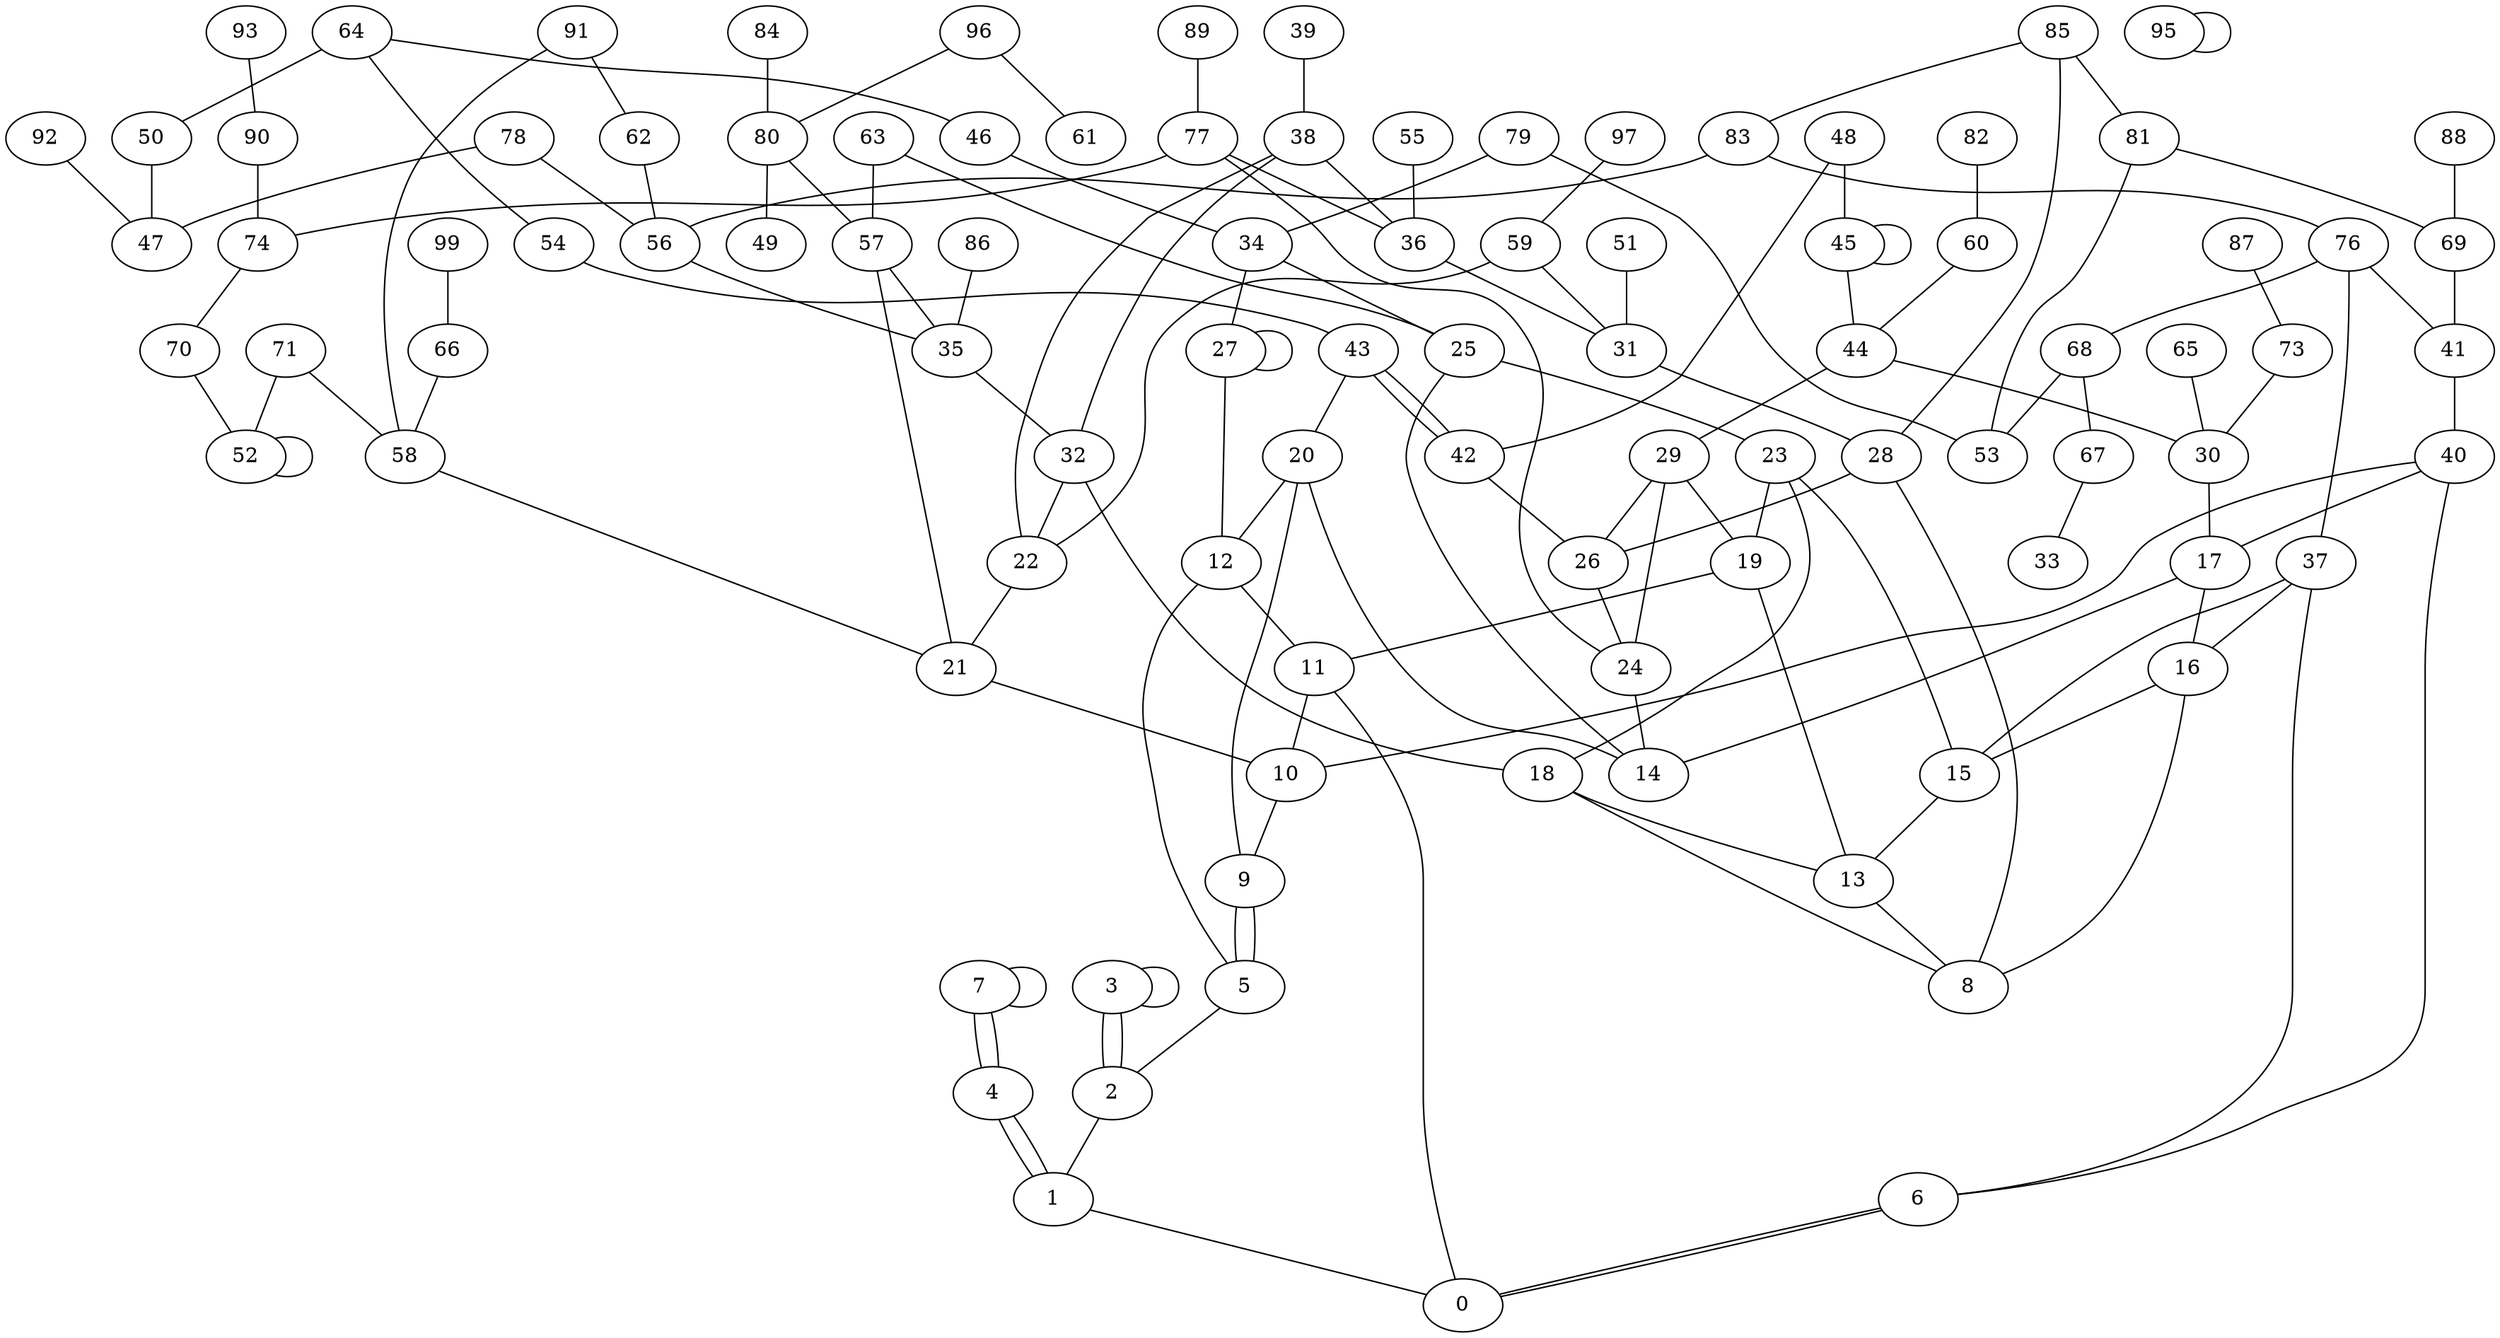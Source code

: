 graph G {
  1 -- 0;
  2 -- 1;
  3 -- 3;
  3 -- 2;
  3 -- 2;
  4 -- 1;
  4 -- 1;
  5 -- 2;
  6 -- 0;
  6 -- 0;
  7 -- 4;
  7 -- 4;
  7 -- 7;
  9 -- 5;
  9 -- 5;
  10 -- 9;
  11 -- 10;
  11 -- 0;
  12 -- 5;
  12 -- 11;
  13 -- 8;
  15 -- 13;
  16 -- 8;
  16 -- 15;
  17 -- 14;
  17 -- 16;
  18 -- 13;
  18 -- 8;
  19 -- 11;
  19 -- 13;
  20 -- 9;
  20 -- 14;
  20 -- 12;
  21 -- 10;
  22 -- 21;
  23 -- 19;
  23 -- 18;
  23 -- 15;
  24 -- 14;
  25 -- 23;
  25 -- 14;
  26 -- 24;
  27 -- 12;
  27 -- 27;
  28 -- 26;
  28 -- 8;
  29 -- 19;
  29 -- 24;
  29 -- 26;
  30 -- 17;
  31 -- 28;
  32 -- 18;
  32 -- 22;
  34 -- 27;
  34 -- 25;
  35 -- 32;
  36 -- 31;
  37 -- 6;
  37 -- 15;
  37 -- 16;
  38 -- 22;
  38 -- 32;
  38 -- 36;
  39 -- 38;
  40 -- 10;
  40 -- 6;
  40 -- 17;
  41 -- 40;
  42 -- 26;
  43 -- 42;
  43 -- 20;
  43 -- 42;
  44 -- 29;
  44 -- 30;
  45 -- 45;
  45 -- 44;
  46 -- 34;
  48 -- 45;
  48 -- 42;
  50 -- 47;
  51 -- 31;
  52 -- 52;
  54 -- 43;
  55 -- 36;
  56 -- 35;
  57 -- 35;
  57 -- 21;
  58 -- 21;
  59 -- 22;
  59 -- 31;
  60 -- 44;
  62 -- 56;
  63 -- 57;
  63 -- 25;
  64 -- 50;
  64 -- 46;
  64 -- 54;
  65 -- 30;
  66 -- 58;
  67 -- 33;
  68 -- 67;
  68 -- 53;
  69 -- 41;
  70 -- 52;
  71 -- 58;
  71 -- 52;
  73 -- 30;
  74 -- 70;
  76 -- 41;
  76 -- 68;
  76 -- 37;
  77 -- 36;
  77 -- 74;
  77 -- 24;
  78 -- 47;
  78 -- 56;
  79 -- 53;
  79 -- 34;
  80 -- 49;
  80 -- 57;
  81 -- 69;
  81 -- 53;
  82 -- 60;
  83 -- 56;
  83 -- 76;
  84 -- 80;
  85 -- 81;
  85 -- 83;
  85 -- 28;
  86 -- 35;
  87 -- 73;
  88 -- 69;
  89 -- 77;
  90 -- 74;
  91 -- 58;
  91 -- 62;
  92 -- 47;
  93 -- 90;
  95 -- 95;
  96 -- 80;
  96 -- 61;
  97 -- 59;
  99 -- 66;
}